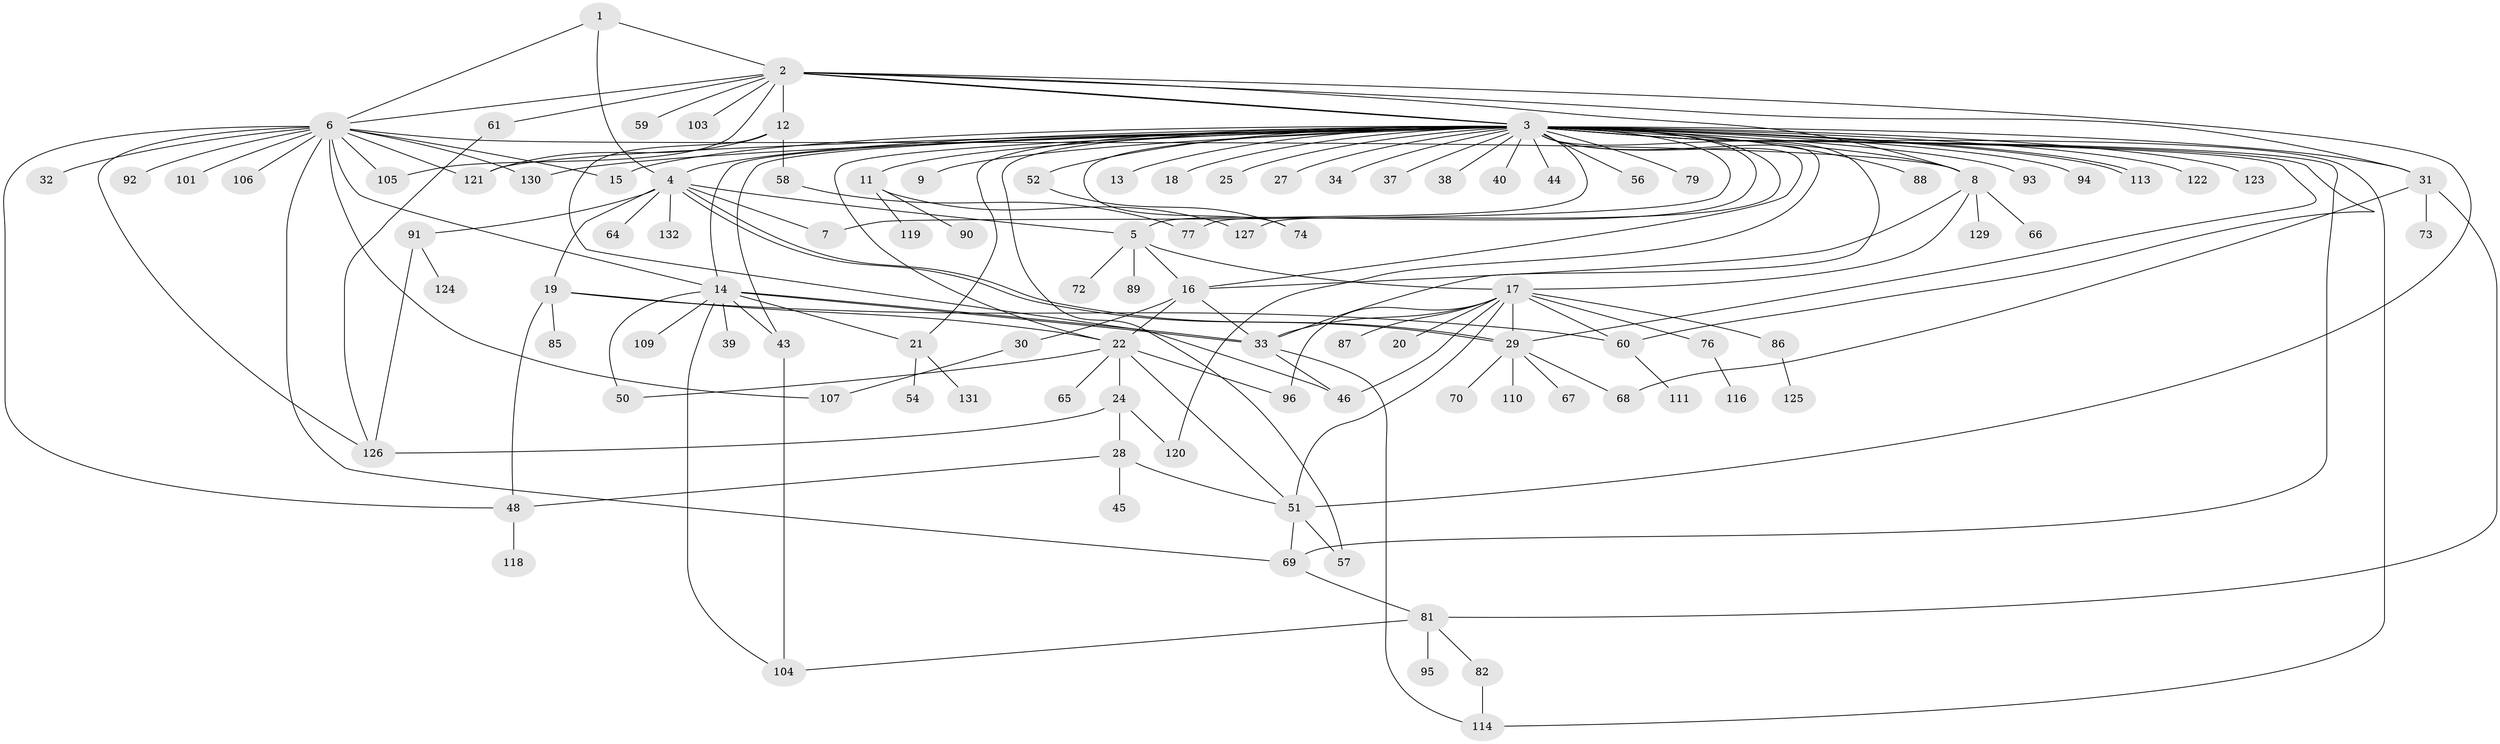 // original degree distribution, {3: 0.10606060606060606, 14: 0.007575757575757576, 44: 0.007575757575757576, 11: 0.007575757575757576, 5: 0.045454545454545456, 15: 0.007575757575757576, 2: 0.25757575757575757, 7: 0.015151515151515152, 1: 0.42424242424242425, 4: 0.07575757575757576, 10: 0.007575757575757576, 8: 0.022727272727272728, 12: 0.007575757575757576, 6: 0.007575757575757576}
// Generated by graph-tools (version 1.1) at 2025/11/02/27/25 16:11:12]
// undirected, 103 vertices, 159 edges
graph export_dot {
graph [start="1"]
  node [color=gray90,style=filled];
  1;
  2 [super="+62"];
  3 [super="+55"];
  4 [super="+97"];
  5 [super="+23"];
  6 [super="+98"];
  7 [super="+10"];
  8;
  9;
  11 [super="+41"];
  12 [super="+36"];
  13;
  14 [super="+26"];
  15;
  16 [super="+49"];
  17 [super="+84"];
  18;
  19 [super="+117"];
  20;
  21 [super="+47"];
  22 [super="+35"];
  24 [super="+53"];
  25;
  27;
  28;
  29 [super="+42"];
  30 [super="+80"];
  31 [super="+100"];
  32;
  33 [super="+78"];
  34 [super="+75"];
  37;
  38;
  39;
  40;
  43 [super="+71"];
  44;
  45;
  46 [super="+112"];
  48 [super="+99"];
  50;
  51 [super="+63"];
  52 [super="+102"];
  54;
  56;
  57;
  58;
  59;
  60;
  61;
  64;
  65;
  66;
  67;
  68;
  69;
  70;
  72;
  73;
  74;
  76;
  77;
  79;
  81 [super="+83"];
  82;
  85;
  86 [super="+128"];
  87 [super="+108"];
  88;
  89;
  90;
  91;
  92;
  93;
  94;
  95;
  96;
  101;
  103;
  104;
  105;
  106;
  107;
  109;
  110 [super="+115"];
  111;
  113;
  114;
  116;
  118;
  119;
  120;
  121;
  122;
  123;
  124;
  125;
  126;
  127;
  129;
  130;
  131;
  132;
  1 -- 2;
  1 -- 4;
  1 -- 6;
  2 -- 3;
  2 -- 3;
  2 -- 6;
  2 -- 8;
  2 -- 12 [weight=2];
  2 -- 31;
  2 -- 51;
  2 -- 59;
  2 -- 61;
  2 -- 103;
  2 -- 105;
  3 -- 4;
  3 -- 5;
  3 -- 9;
  3 -- 11;
  3 -- 13;
  3 -- 14;
  3 -- 15;
  3 -- 16;
  3 -- 18;
  3 -- 22;
  3 -- 25;
  3 -- 27;
  3 -- 31;
  3 -- 33;
  3 -- 34;
  3 -- 37;
  3 -- 38;
  3 -- 40;
  3 -- 43;
  3 -- 44;
  3 -- 52;
  3 -- 56;
  3 -- 57;
  3 -- 60;
  3 -- 69;
  3 -- 74;
  3 -- 77;
  3 -- 79;
  3 -- 88;
  3 -- 93;
  3 -- 94;
  3 -- 113;
  3 -- 113;
  3 -- 114;
  3 -- 121;
  3 -- 122;
  3 -- 123;
  3 -- 127;
  3 -- 130;
  3 -- 8;
  3 -- 120;
  3 -- 29;
  3 -- 21;
  3 -- 7;
  4 -- 7;
  4 -- 19 [weight=2];
  4 -- 29;
  4 -- 29;
  4 -- 64;
  4 -- 91;
  4 -- 5;
  4 -- 132;
  5 -- 17;
  5 -- 72;
  5 -- 89;
  5 -- 16 [weight=2];
  6 -- 14;
  6 -- 15;
  6 -- 32;
  6 -- 69;
  6 -- 92;
  6 -- 101;
  6 -- 105;
  6 -- 106;
  6 -- 107;
  6 -- 121;
  6 -- 126;
  6 -- 130;
  6 -- 8;
  6 -- 48;
  8 -- 16;
  8 -- 17;
  8 -- 66;
  8 -- 129;
  11 -- 90;
  11 -- 127;
  11 -- 119;
  12 -- 46;
  12 -- 58;
  12 -- 121;
  14 -- 21;
  14 -- 33;
  14 -- 33;
  14 -- 39;
  14 -- 50;
  14 -- 104;
  14 -- 109;
  14 -- 43;
  16 -- 22 [weight=3];
  16 -- 30;
  16 -- 33;
  17 -- 20;
  17 -- 29;
  17 -- 33;
  17 -- 60;
  17 -- 76;
  17 -- 86;
  17 -- 87;
  17 -- 96;
  17 -- 51;
  17 -- 46;
  19 -- 48;
  19 -- 60;
  19 -- 85;
  19 -- 22;
  21 -- 131;
  21 -- 54;
  22 -- 24;
  22 -- 50;
  22 -- 96;
  22 -- 65;
  22 -- 51;
  24 -- 28;
  24 -- 120;
  24 -- 126;
  28 -- 45;
  28 -- 48;
  28 -- 51;
  29 -- 70;
  29 -- 110;
  29 -- 67;
  29 -- 68;
  30 -- 107;
  31 -- 73;
  31 -- 81;
  31 -- 68;
  33 -- 114;
  33 -- 46;
  43 -- 104;
  48 -- 118;
  51 -- 57;
  51 -- 69;
  52 -- 74;
  58 -- 77;
  60 -- 111;
  61 -- 126;
  69 -- 81;
  76 -- 116;
  81 -- 82;
  81 -- 95;
  81 -- 104;
  82 -- 114;
  86 -- 125;
  91 -- 124;
  91 -- 126;
}
